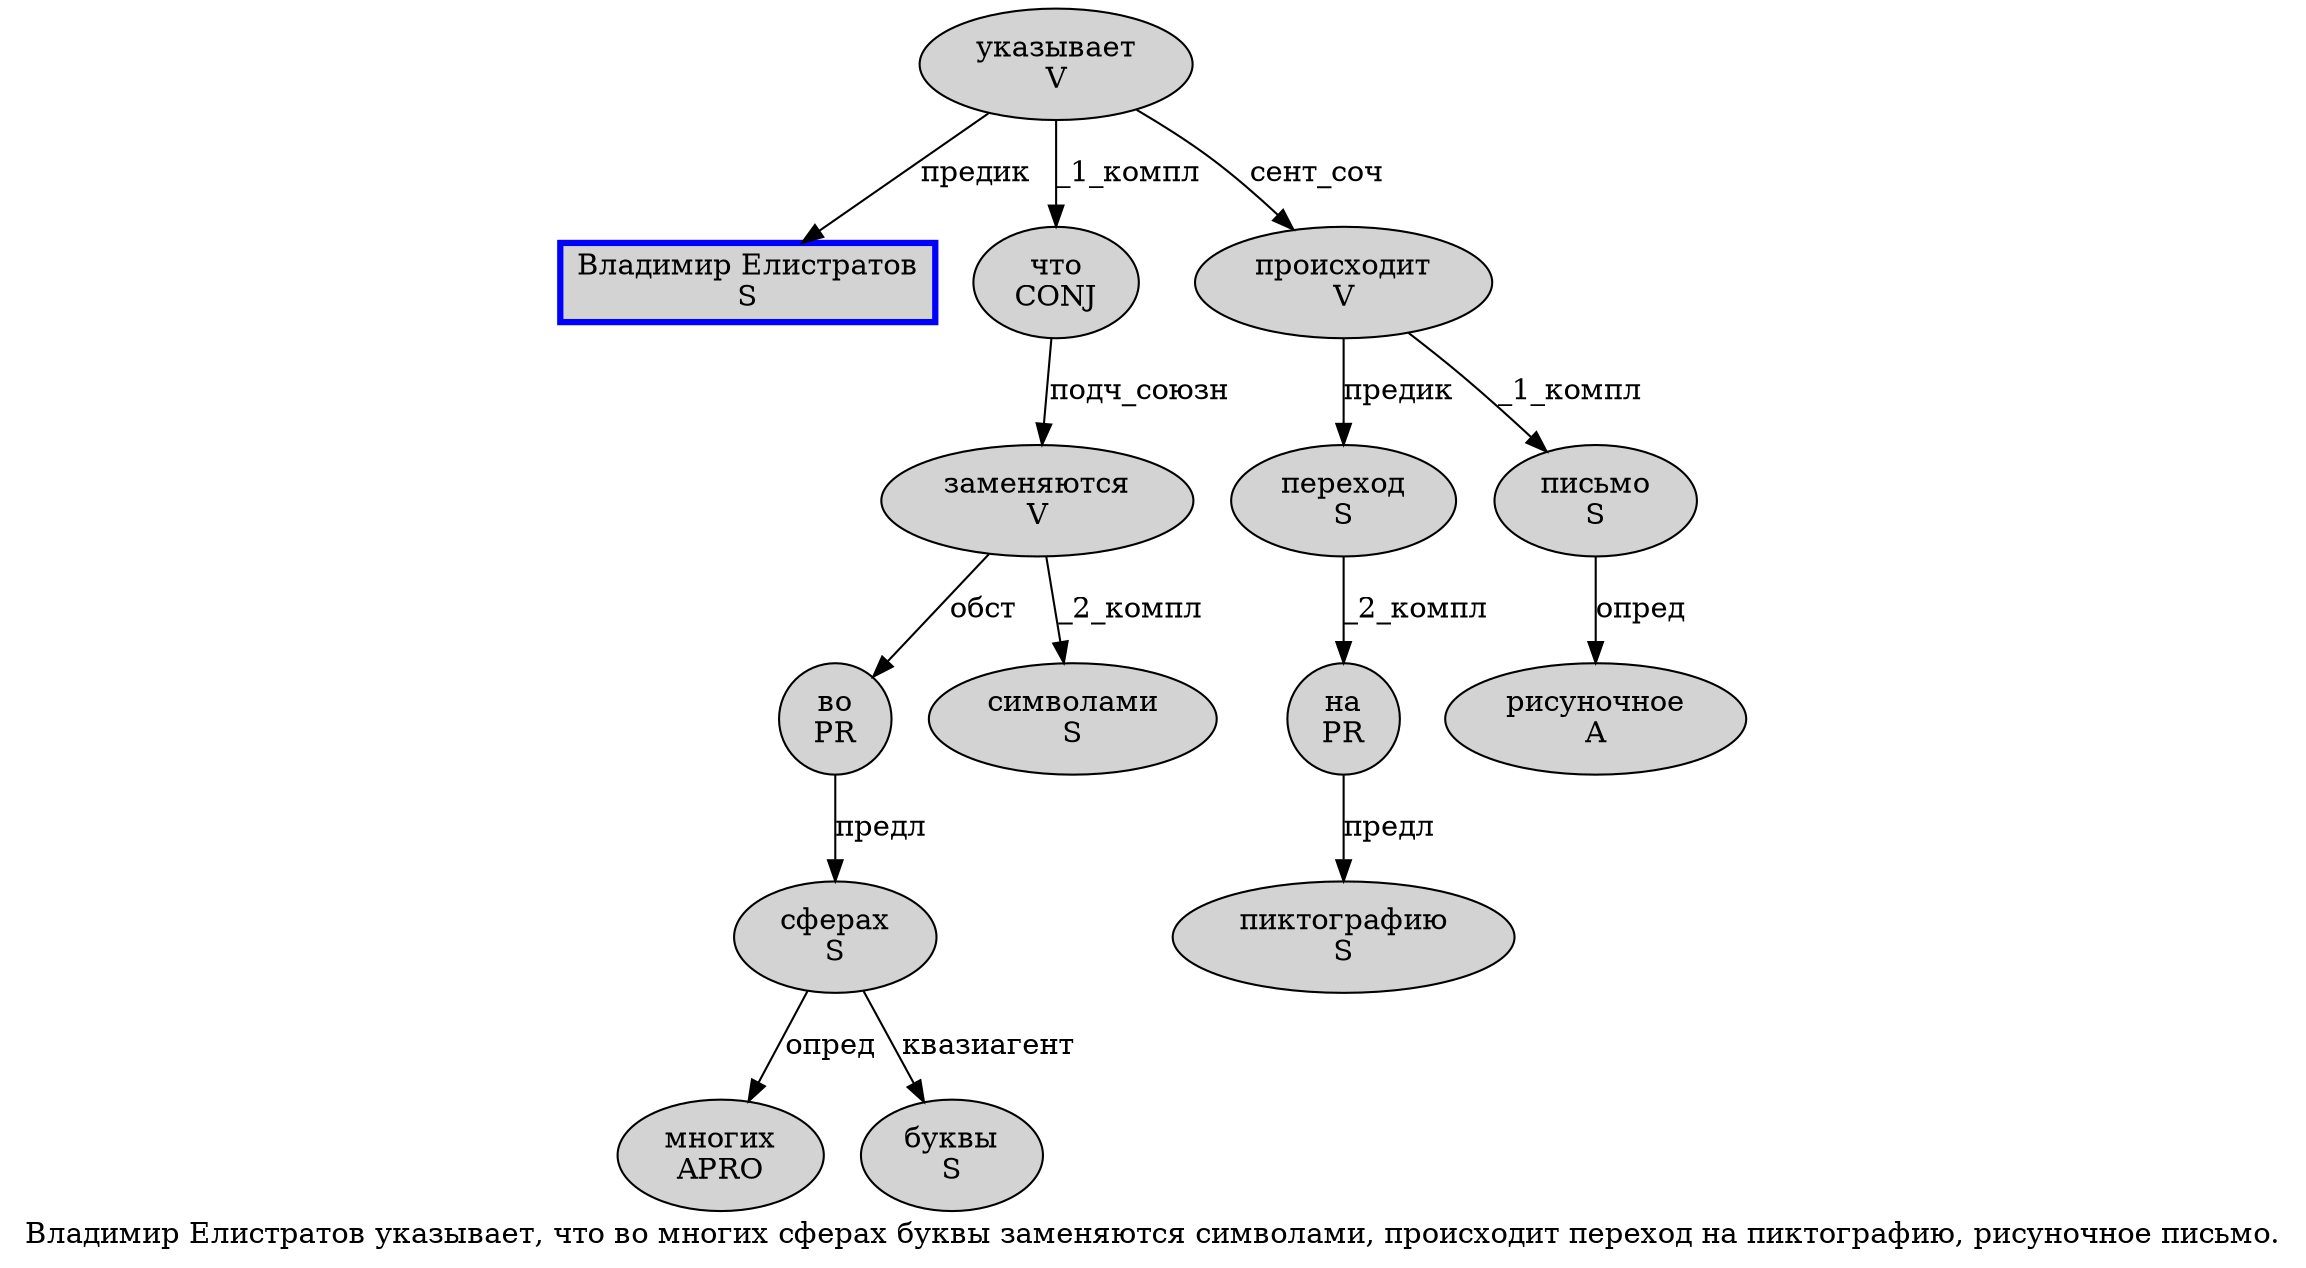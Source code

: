 digraph SENTENCE_259 {
	graph [label="Владимир Елистратов указывает, что во многих сферах буквы заменяются символами, происходит переход на пиктографию, рисуночное письмо."]
	node [style=filled]
		0 [label="Владимир Елистратов
S" color=blue fillcolor=lightgray penwidth=3 shape=box]
		1 [label="указывает
V" color="" fillcolor=lightgray penwidth=1 shape=ellipse]
		3 [label="что
CONJ" color="" fillcolor=lightgray penwidth=1 shape=ellipse]
		4 [label="во
PR" color="" fillcolor=lightgray penwidth=1 shape=ellipse]
		5 [label="многих
APRO" color="" fillcolor=lightgray penwidth=1 shape=ellipse]
		6 [label="сферах
S" color="" fillcolor=lightgray penwidth=1 shape=ellipse]
		7 [label="буквы
S" color="" fillcolor=lightgray penwidth=1 shape=ellipse]
		8 [label="заменяются
V" color="" fillcolor=lightgray penwidth=1 shape=ellipse]
		9 [label="символами
S" color="" fillcolor=lightgray penwidth=1 shape=ellipse]
		11 [label="происходит
V" color="" fillcolor=lightgray penwidth=1 shape=ellipse]
		12 [label="переход
S" color="" fillcolor=lightgray penwidth=1 shape=ellipse]
		13 [label="на
PR" color="" fillcolor=lightgray penwidth=1 shape=ellipse]
		14 [label="пиктографию
S" color="" fillcolor=lightgray penwidth=1 shape=ellipse]
		16 [label="рисуночное
A" color="" fillcolor=lightgray penwidth=1 shape=ellipse]
		17 [label="письмо
S" color="" fillcolor=lightgray penwidth=1 shape=ellipse]
			1 -> 0 [label="предик"]
			1 -> 3 [label="_1_компл"]
			1 -> 11 [label="сент_соч"]
			3 -> 8 [label="подч_союзн"]
			6 -> 5 [label="опред"]
			6 -> 7 [label="квазиагент"]
			17 -> 16 [label="опред"]
			13 -> 14 [label="предл"]
			11 -> 12 [label="предик"]
			11 -> 17 [label="_1_компл"]
			8 -> 4 [label="обст"]
			8 -> 9 [label="_2_компл"]
			12 -> 13 [label="_2_компл"]
			4 -> 6 [label="предл"]
}